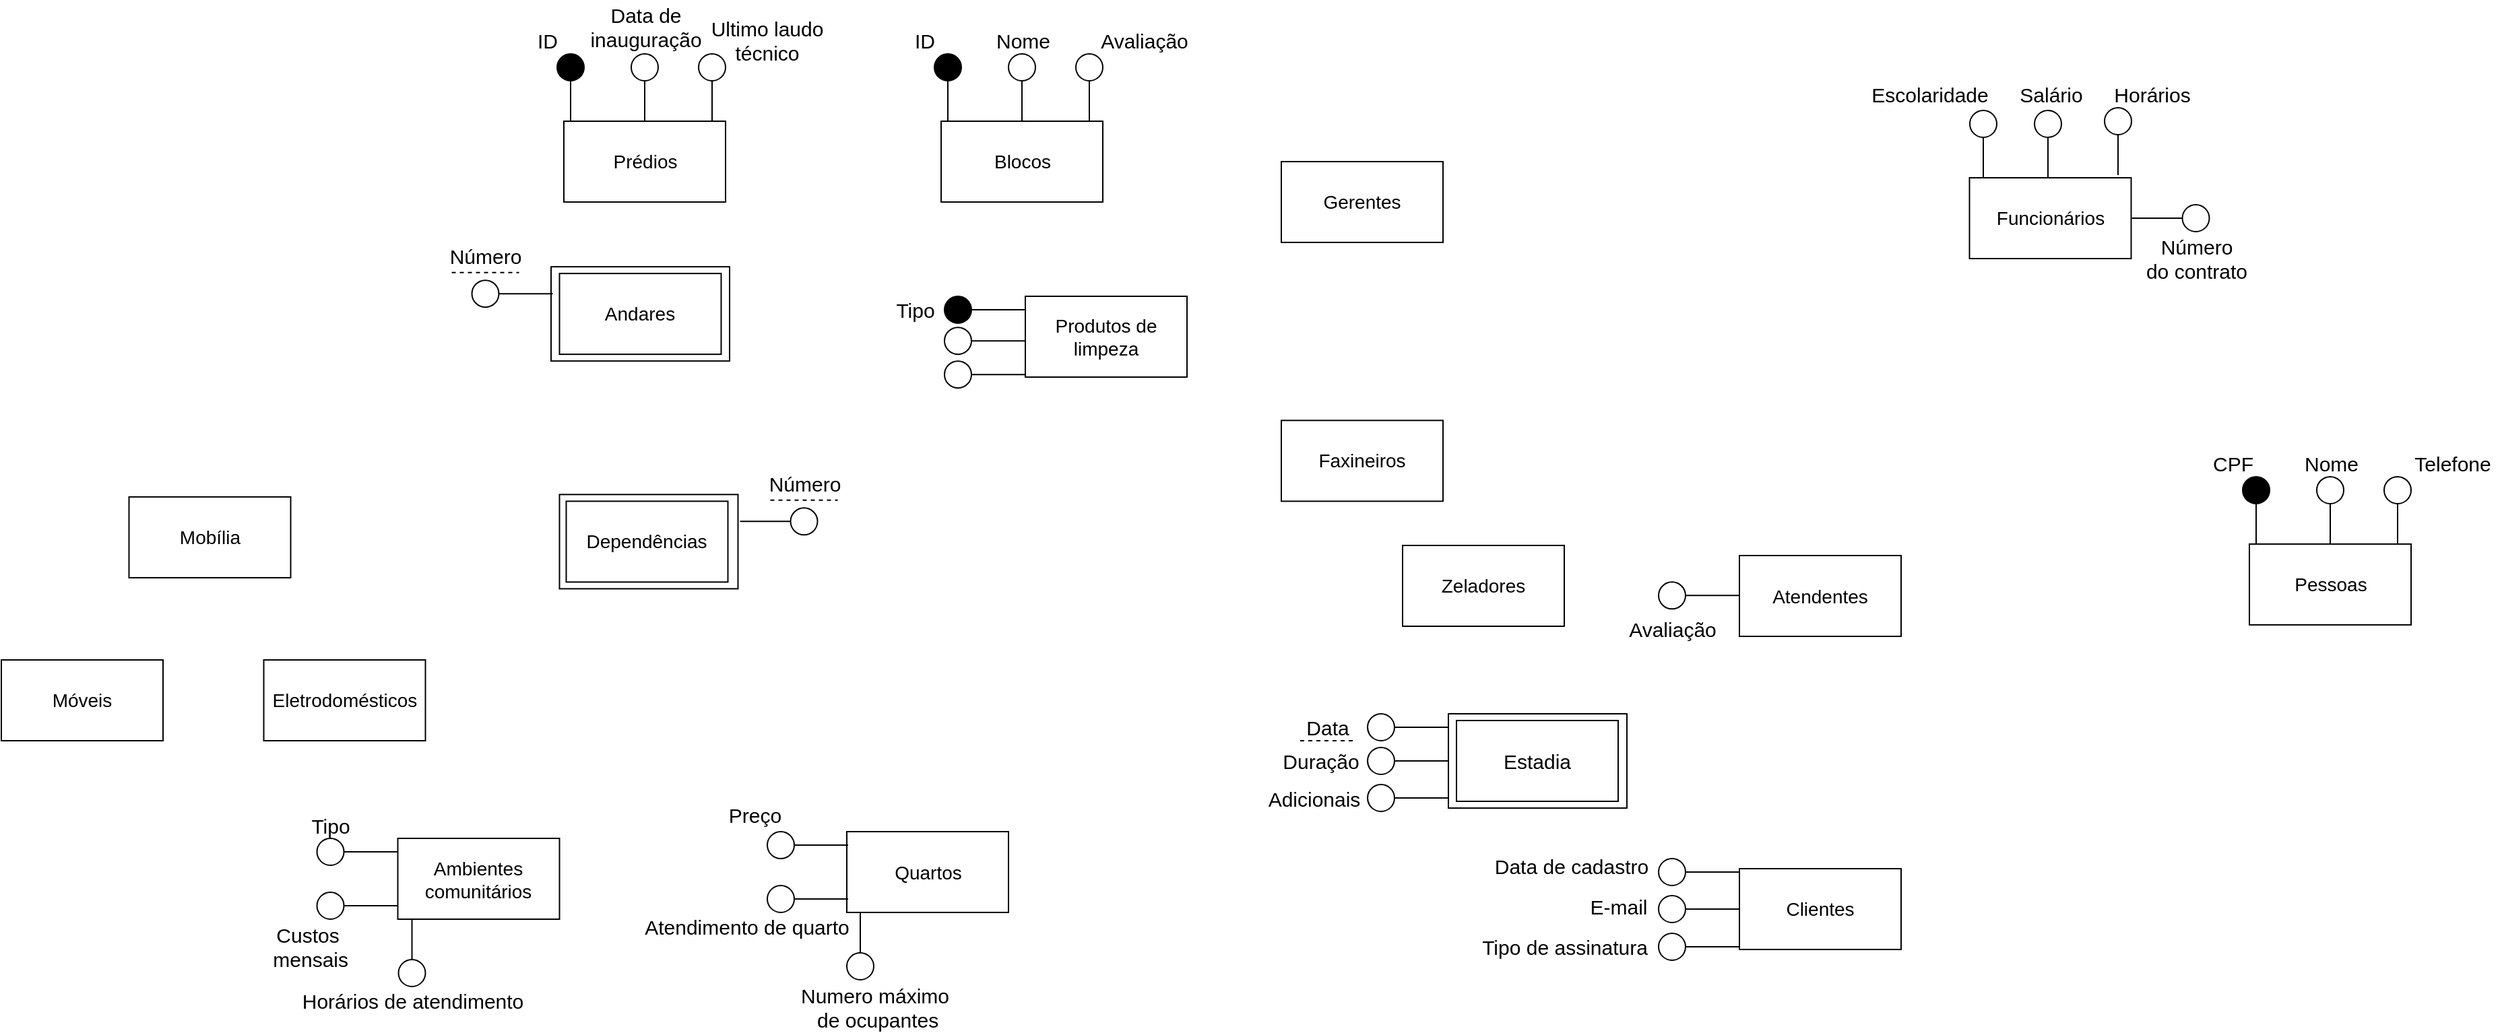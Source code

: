 <mxfile version="18.0.5"><diagram id="TtAJthmAI7a4WoSVyTAi" name="Page-1"><mxGraphModel dx="2903" dy="1154" grid="1" gridSize="10" guides="1" tooltips="1" connect="1" arrows="1" fold="1" page="1" pageScale="1" pageWidth="827" pageHeight="1169" math="0" shadow="0"><root><mxCell id="0"/><mxCell id="1" parent="0"/><mxCell id="aIBE9grC4f7ba_bSo_yw-176" value="" style="rounded=0;whiteSpace=wrap;html=1;labelBackgroundColor=#000000;fontSize=15;strokeColor=default;strokeWidth=1;fillColor=#FFFFFF;sketch=0;" vertex="1" parent="1"><mxGeometry x="524.0" y="710" width="132.5" height="70" as="geometry"/></mxCell><mxCell id="aIBE9grC4f7ba_bSo_yw-70" value="" style="rounded=0;whiteSpace=wrap;html=1;labelBackgroundColor=#000000;fontSize=15;strokeColor=default;strokeWidth=1;fillColor=#FFFFFF;sketch=0;" vertex="1" parent="1"><mxGeometry x="-135.75" y="547.18" width="132.5" height="70" as="geometry"/></mxCell><mxCell id="aIBE9grC4f7ba_bSo_yw-56" value="" style="rounded=0;whiteSpace=wrap;html=1;labelBackgroundColor=#000000;fontSize=15;strokeColor=default;strokeWidth=1;fillColor=#FFFFFF;sketch=0;" vertex="1" parent="1"><mxGeometry x="-142" y="378.07" width="132.5" height="70" as="geometry"/></mxCell><mxCell id="aIBE9grC4f7ba_bSo_yw-1" value="Blocos" style="rounded=0;whiteSpace=wrap;html=1;fontSize=14;" vertex="1" parent="1"><mxGeometry x="147.5" y="270" width="120" height="60" as="geometry"/></mxCell><mxCell id="aIBE9grC4f7ba_bSo_yw-3" value="Prédios" style="rounded=0;whiteSpace=wrap;html=1;fontSize=14;" vertex="1" parent="1"><mxGeometry x="-132.5" y="270" width="120" height="60" as="geometry"/></mxCell><mxCell id="aIBE9grC4f7ba_bSo_yw-4" value="Andares" style="rounded=0;whiteSpace=wrap;html=1;fontSize=14;" vertex="1" parent="1"><mxGeometry x="-135.75" y="383.07" width="120" height="60" as="geometry"/></mxCell><mxCell id="aIBE9grC4f7ba_bSo_yw-5" value="Dependências" style="rounded=0;whiteSpace=wrap;html=1;fontSize=14;" vertex="1" parent="1"><mxGeometry x="-130.75" y="552.18" width="120" height="60" as="geometry"/></mxCell><mxCell id="aIBE9grC4f7ba_bSo_yw-6" value="Quartos" style="rounded=0;whiteSpace=wrap;html=1;fontSize=14;" vertex="1" parent="1"><mxGeometry x="77.5" y="797.5" width="120" height="60" as="geometry"/></mxCell><mxCell id="aIBE9grC4f7ba_bSo_yw-7" value="Ambientes comunitários" style="rounded=0;whiteSpace=wrap;html=1;fontSize=14;" vertex="1" parent="1"><mxGeometry x="-255.75" y="802.5" width="120" height="60" as="geometry"/></mxCell><mxCell id="aIBE9grC4f7ba_bSo_yw-8" value="Funcionários" style="rounded=0;whiteSpace=wrap;html=1;fontSize=14;" vertex="1" parent="1"><mxGeometry x="910.75" y="312" width="120" height="60" as="geometry"/></mxCell><mxCell id="aIBE9grC4f7ba_bSo_yw-9" value="Zeladores" style="rounded=0;whiteSpace=wrap;html=1;fontSize=14;" vertex="1" parent="1"><mxGeometry x="490" y="585" width="120" height="60" as="geometry"/></mxCell><mxCell id="aIBE9grC4f7ba_bSo_yw-10" value="Atendentes" style="rounded=0;whiteSpace=wrap;html=1;fontSize=14;" vertex="1" parent="1"><mxGeometry x="740" y="592.5" width="120" height="60" as="geometry"/></mxCell><mxCell id="aIBE9grC4f7ba_bSo_yw-11" value="Faxineiros" style="rounded=0;whiteSpace=wrap;html=1;fontSize=14;" vertex="1" parent="1"><mxGeometry x="400" y="492.18" width="120" height="60" as="geometry"/></mxCell><mxCell id="aIBE9grC4f7ba_bSo_yw-12" value="Gerentes" style="rounded=0;whiteSpace=wrap;html=1;fontSize=14;" vertex="1" parent="1"><mxGeometry x="400" y="300.0" width="120" height="60" as="geometry"/></mxCell><mxCell id="aIBE9grC4f7ba_bSo_yw-13" value="Mobília" style="rounded=0;whiteSpace=wrap;html=1;fontSize=14;" vertex="1" parent="1"><mxGeometry x="-455.25" y="548.97" width="120" height="60" as="geometry"/></mxCell><mxCell id="aIBE9grC4f7ba_bSo_yw-14" value="Móveis" style="rounded=0;whiteSpace=wrap;html=1;fontSize=14;" vertex="1" parent="1"><mxGeometry x="-550" y="670" width="120" height="60" as="geometry"/></mxCell><mxCell id="aIBE9grC4f7ba_bSo_yw-15" value="Eletrodomésticos" style="rounded=0;whiteSpace=wrap;html=1;fontSize=14;" vertex="1" parent="1"><mxGeometry x="-355.25" y="670" width="120" height="60" as="geometry"/></mxCell><mxCell id="aIBE9grC4f7ba_bSo_yw-18" value="Clientes" style="rounded=0;whiteSpace=wrap;html=1;fontSize=14;" vertex="1" parent="1"><mxGeometry x="740" y="825" width="120" height="60" as="geometry"/></mxCell><mxCell id="aIBE9grC4f7ba_bSo_yw-20" value="Produtos de limpeza" style="rounded=0;whiteSpace=wrap;html=1;fontSize=14;" vertex="1" parent="1"><mxGeometry x="210" y="400.0" width="120" height="60" as="geometry"/></mxCell><mxCell id="aIBE9grC4f7ba_bSo_yw-28" value="" style="ellipse;whiteSpace=wrap;html=1;aspect=fixed;fontSize=15;fillColor=#000000;" vertex="1" parent="1"><mxGeometry x="142.5" y="220" width="20" height="20" as="geometry"/></mxCell><mxCell id="aIBE9grC4f7ba_bSo_yw-29" value="" style="endArrow=none;html=1;rounded=0;fontSize=15;entryX=0.5;entryY=1;entryDx=0;entryDy=0;" edge="1" target="aIBE9grC4f7ba_bSo_yw-28" parent="1"><mxGeometry width="50" height="50" relative="1" as="geometry"><mxPoint x="152.5" y="270" as="sourcePoint"/><mxPoint x="192.5" y="250" as="targetPoint"/></mxGeometry></mxCell><mxCell id="aIBE9grC4f7ba_bSo_yw-31" value="" style="ellipse;whiteSpace=wrap;html=1;aspect=fixed;fontSize=15;" vertex="1" parent="1"><mxGeometry x="197.5" y="220" width="20" height="20" as="geometry"/></mxCell><mxCell id="aIBE9grC4f7ba_bSo_yw-32" value="" style="endArrow=none;html=1;rounded=0;fontSize=15;entryX=0.5;entryY=1;entryDx=0;entryDy=0;" edge="1" target="aIBE9grC4f7ba_bSo_yw-31" parent="1"><mxGeometry width="50" height="50" relative="1" as="geometry"><mxPoint x="207.5" y="270" as="sourcePoint"/><mxPoint x="247.5" y="250" as="targetPoint"/></mxGeometry></mxCell><mxCell id="aIBE9grC4f7ba_bSo_yw-33" value="ID" style="text;html=1;align=center;verticalAlign=middle;resizable=0;points=[];autosize=1;strokeColor=none;fillColor=none;fontSize=15;" vertex="1" parent="1"><mxGeometry x="120" y="200" width="30" height="20" as="geometry"/></mxCell><mxCell id="aIBE9grC4f7ba_bSo_yw-34" value="Nome" style="text;html=1;align=center;verticalAlign=middle;resizable=0;points=[];autosize=1;strokeColor=none;fillColor=none;fontSize=15;" vertex="1" parent="1"><mxGeometry x="177.5" y="200" width="60" height="20" as="geometry"/></mxCell><mxCell id="aIBE9grC4f7ba_bSo_yw-35" value="" style="ellipse;whiteSpace=wrap;html=1;aspect=fixed;fontSize=15;" vertex="1" parent="1"><mxGeometry x="247.5" y="220" width="20" height="20" as="geometry"/></mxCell><mxCell id="aIBE9grC4f7ba_bSo_yw-36" value="" style="endArrow=none;html=1;rounded=0;fontSize=15;entryX=0.5;entryY=1;entryDx=0;entryDy=0;" edge="1" target="aIBE9grC4f7ba_bSo_yw-35" parent="1"><mxGeometry width="50" height="50" relative="1" as="geometry"><mxPoint x="257.5" y="270" as="sourcePoint"/><mxPoint x="297.5" y="250" as="targetPoint"/></mxGeometry></mxCell><mxCell id="aIBE9grC4f7ba_bSo_yw-39" value="Avaliação" style="text;html=1;align=center;verticalAlign=middle;resizable=0;points=[];autosize=1;strokeColor=none;fillColor=none;fontSize=15;" vertex="1" parent="1"><mxGeometry x="257.5" y="200" width="80" height="20" as="geometry"/></mxCell><mxCell id="aIBE9grC4f7ba_bSo_yw-40" value="" style="ellipse;whiteSpace=wrap;html=1;aspect=fixed;fontSize=15;fillColor=#000000;" vertex="1" parent="1"><mxGeometry x="-137.5" y="220" width="20" height="20" as="geometry"/></mxCell><mxCell id="aIBE9grC4f7ba_bSo_yw-41" value="" style="endArrow=none;html=1;rounded=0;fontSize=15;entryX=0.5;entryY=1;entryDx=0;entryDy=0;" edge="1" target="aIBE9grC4f7ba_bSo_yw-40" parent="1"><mxGeometry width="50" height="50" relative="1" as="geometry"><mxPoint x="-127.5" y="270" as="sourcePoint"/><mxPoint x="-87.5" y="250" as="targetPoint"/></mxGeometry></mxCell><mxCell id="aIBE9grC4f7ba_bSo_yw-42" value="ID" style="text;html=1;align=center;verticalAlign=middle;resizable=0;points=[];autosize=1;strokeColor=none;fillColor=none;fontSize=15;" vertex="1" parent="1"><mxGeometry x="-160" y="200" width="30" height="20" as="geometry"/></mxCell><mxCell id="aIBE9grC4f7ba_bSo_yw-43" value="" style="ellipse;whiteSpace=wrap;html=1;aspect=fixed;fontSize=15;" vertex="1" parent="1"><mxGeometry x="-82.5" y="220" width="20" height="20" as="geometry"/></mxCell><mxCell id="aIBE9grC4f7ba_bSo_yw-44" value="" style="endArrow=none;html=1;rounded=0;fontSize=15;entryX=0.5;entryY=1;entryDx=0;entryDy=0;" edge="1" target="aIBE9grC4f7ba_bSo_yw-43" parent="1"><mxGeometry width="50" height="50" relative="1" as="geometry"><mxPoint x="-72.5" y="270" as="sourcePoint"/><mxPoint x="-32.5" y="250" as="targetPoint"/></mxGeometry></mxCell><mxCell id="aIBE9grC4f7ba_bSo_yw-45" value="&lt;div&gt;Data de &lt;br&gt;&lt;/div&gt;&lt;div&gt;inauguração&lt;/div&gt;" style="text;html=1;align=center;verticalAlign=middle;resizable=0;points=[];autosize=1;strokeColor=none;fillColor=none;fontSize=15;" vertex="1" parent="1"><mxGeometry x="-122.5" y="180" width="100" height="40" as="geometry"/></mxCell><mxCell id="aIBE9grC4f7ba_bSo_yw-46" value="" style="ellipse;whiteSpace=wrap;html=1;aspect=fixed;fontSize=15;" vertex="1" parent="1"><mxGeometry x="-32.5" y="220" width="20" height="20" as="geometry"/></mxCell><mxCell id="aIBE9grC4f7ba_bSo_yw-47" value="" style="endArrow=none;html=1;rounded=0;fontSize=15;entryX=0.5;entryY=1;entryDx=0;entryDy=0;" edge="1" target="aIBE9grC4f7ba_bSo_yw-46" parent="1"><mxGeometry width="50" height="50" relative="1" as="geometry"><mxPoint x="-22.5" y="270" as="sourcePoint"/><mxPoint x="17.5" y="250" as="targetPoint"/></mxGeometry></mxCell><mxCell id="aIBE9grC4f7ba_bSo_yw-48" value="&lt;div&gt;Ultimo laudo &lt;br&gt;&lt;/div&gt;&lt;div&gt;técnico&lt;/div&gt;" style="text;html=1;align=center;verticalAlign=middle;resizable=0;points=[];autosize=1;strokeColor=none;fillColor=none;fontSize=15;" vertex="1" parent="1"><mxGeometry x="-32.5" y="190" width="100" height="40" as="geometry"/></mxCell><mxCell id="aIBE9grC4f7ba_bSo_yw-51" value="Número" style="text;html=1;align=center;verticalAlign=middle;resizable=0;points=[];autosize=1;strokeColor=none;fillColor=none;fontSize=15;dashed=1;strokeWidth=1;perimeterSpacing=0;" vertex="1" parent="1"><mxGeometry x="-225.75" y="360" width="70" height="20" as="geometry"/></mxCell><mxCell id="aIBE9grC4f7ba_bSo_yw-55" value="" style="endArrow=none;dashed=1;html=1;rounded=0;fontSize=15;" edge="1" parent="1"><mxGeometry width="50" height="50" relative="1" as="geometry"><mxPoint x="-215.75" y="382.38" as="sourcePoint"/><mxPoint x="-165.75" y="382.38" as="targetPoint"/></mxGeometry></mxCell><mxCell id="aIBE9grC4f7ba_bSo_yw-61" value="" style="endArrow=none;html=1;rounded=0;fontSize=15;" edge="1" parent="1"><mxGeometry relative="1" as="geometry"><mxPoint x="-180.75" y="398.07" as="sourcePoint"/><mxPoint x="-140.75" y="398.07" as="targetPoint"/></mxGeometry></mxCell><mxCell id="aIBE9grC4f7ba_bSo_yw-64" value="" style="ellipse;whiteSpace=wrap;html=1;aspect=fixed;fontSize=15;labelBackgroundColor=#000000;sketch=0;strokeColor=default;strokeWidth=1;fillColor=#FFFFFF;" vertex="1" parent="1"><mxGeometry x="-200.75" y="388.07" width="20" height="20" as="geometry"/></mxCell><mxCell id="aIBE9grC4f7ba_bSo_yw-71" value="Número" style="text;html=1;align=center;verticalAlign=middle;resizable=0;points=[];autosize=1;strokeColor=none;fillColor=none;fontSize=15;dashed=1;strokeWidth=1;perimeterSpacing=0;" vertex="1" parent="1"><mxGeometry x="10.75" y="528.97" width="70" height="20" as="geometry"/></mxCell><mxCell id="aIBE9grC4f7ba_bSo_yw-72" value="" style="endArrow=none;dashed=1;html=1;rounded=0;fontSize=15;" edge="1" parent="1"><mxGeometry width="50" height="50" relative="1" as="geometry"><mxPoint x="20.75" y="551.35" as="sourcePoint"/><mxPoint x="70.75" y="551.35" as="targetPoint"/></mxGeometry></mxCell><mxCell id="aIBE9grC4f7ba_bSo_yw-75" value="" style="endArrow=none;html=1;rounded=0;fontSize=15;" edge="1" parent="1"><mxGeometry relative="1" as="geometry"><mxPoint x="38.5" y="807.5" as="sourcePoint"/><mxPoint x="78.5" y="807.5" as="targetPoint"/></mxGeometry></mxCell><mxCell id="aIBE9grC4f7ba_bSo_yw-76" value="" style="ellipse;whiteSpace=wrap;html=1;aspect=fixed;fontSize=15;labelBackgroundColor=#000000;sketch=0;strokeColor=default;strokeWidth=1;fillColor=#FFFFFF;" vertex="1" parent="1"><mxGeometry x="18.5" y="797.5" width="20" height="20" as="geometry"/></mxCell><mxCell id="aIBE9grC4f7ba_bSo_yw-77" value="&lt;div&gt;Numero máximo&lt;/div&gt;&lt;div&gt;&amp;nbsp;de ocupantes&lt;/div&gt;" style="text;html=1;align=center;verticalAlign=middle;resizable=0;points=[];autosize=1;strokeColor=none;fillColor=none;fontSize=15;" vertex="1" parent="1"><mxGeometry x="32.5" y="907.5" width="130" height="40" as="geometry"/></mxCell><mxCell id="aIBE9grC4f7ba_bSo_yw-78" value="" style="endArrow=none;html=1;rounded=0;fontSize=15;" edge="1" parent="1"><mxGeometry relative="1" as="geometry"><mxPoint x="38.5" y="847.5" as="sourcePoint"/><mxPoint x="78.5" y="847.5" as="targetPoint"/></mxGeometry></mxCell><mxCell id="aIBE9grC4f7ba_bSo_yw-79" value="" style="ellipse;whiteSpace=wrap;html=1;aspect=fixed;fontSize=15;labelBackgroundColor=#000000;sketch=0;strokeColor=default;strokeWidth=1;fillColor=#FFFFFF;" vertex="1" parent="1"><mxGeometry x="18.5" y="837.5" width="20" height="20" as="geometry"/></mxCell><mxCell id="aIBE9grC4f7ba_bSo_yw-80" value="Preço" style="text;html=1;align=center;verticalAlign=middle;resizable=0;points=[];autosize=1;strokeColor=none;fillColor=none;fontSize=15;" vertex="1" parent="1"><mxGeometry x="-15.75" y="775" width="50" height="20" as="geometry"/></mxCell><mxCell id="aIBE9grC4f7ba_bSo_yw-81" value="" style="endArrow=none;html=1;rounded=0;fontSize=15;" edge="1" parent="1"><mxGeometry relative="1" as="geometry"><mxPoint x="-295.75" y="812.5" as="sourcePoint"/><mxPoint x="-255.75" y="812.5" as="targetPoint"/></mxGeometry></mxCell><mxCell id="aIBE9grC4f7ba_bSo_yw-82" value="" style="ellipse;whiteSpace=wrap;html=1;aspect=fixed;fontSize=15;labelBackgroundColor=#000000;sketch=0;strokeColor=default;strokeWidth=1;fillColor=#FFFFFF;" vertex="1" parent="1"><mxGeometry x="-315.75" y="802.5" width="20" height="20" as="geometry"/></mxCell><mxCell id="aIBE9grC4f7ba_bSo_yw-83" value="" style="endArrow=none;html=1;rounded=0;fontSize=15;" edge="1" parent="1"><mxGeometry relative="1" as="geometry"><mxPoint x="-295.75" y="852.5" as="sourcePoint"/><mxPoint x="-255.75" y="852.5" as="targetPoint"/></mxGeometry></mxCell><mxCell id="aIBE9grC4f7ba_bSo_yw-84" value="" style="ellipse;whiteSpace=wrap;html=1;aspect=fixed;fontSize=15;labelBackgroundColor=#000000;sketch=0;strokeColor=default;strokeWidth=1;fillColor=#FFFFFF;" vertex="1" parent="1"><mxGeometry x="-315.75" y="842.5" width="20" height="20" as="geometry"/></mxCell><mxCell id="aIBE9grC4f7ba_bSo_yw-85" value="Tipo" style="text;html=1;align=center;verticalAlign=middle;resizable=0;points=[];autosize=1;strokeColor=none;fillColor=none;fontSize=15;" vertex="1" parent="1"><mxGeometry x="-325.75" y="782.5" width="40" height="20" as="geometry"/></mxCell><mxCell id="aIBE9grC4f7ba_bSo_yw-86" value="&lt;div&gt;Custos&lt;/div&gt;&lt;div&gt;&amp;nbsp;mensais&lt;/div&gt;" style="text;html=1;align=center;verticalAlign=middle;resizable=0;points=[];autosize=1;strokeColor=none;fillColor=none;fontSize=15;" vertex="1" parent="1"><mxGeometry x="-363.25" y="862.5" width="80" height="40" as="geometry"/></mxCell><mxCell id="aIBE9grC4f7ba_bSo_yw-93" value="" style="ellipse;whiteSpace=wrap;html=1;aspect=fixed;fontSize=15;labelBackgroundColor=#000000;sketch=0;strokeColor=default;strokeWidth=1;fillColor=#FFFFFF;" vertex="1" parent="1"><mxGeometry x="77.5" y="887.5" width="20" height="20" as="geometry"/></mxCell><mxCell id="aIBE9grC4f7ba_bSo_yw-94" value="" style="endArrow=none;html=1;rounded=0;fontSize=15;entryX=0.5;entryY=1;entryDx=0;entryDy=0;exitX=0.5;exitY=0;exitDx=0;exitDy=0;" edge="1" source="aIBE9grC4f7ba_bSo_yw-93" parent="1"><mxGeometry width="50" height="50" relative="1" as="geometry"><mxPoint x="127.5" y="837.5" as="sourcePoint"/><mxPoint x="87.5" y="857.5" as="targetPoint"/></mxGeometry></mxCell><mxCell id="aIBE9grC4f7ba_bSo_yw-95" value="Atendimento de quarto" style="text;html=1;align=center;verticalAlign=middle;resizable=0;points=[];autosize=1;strokeColor=none;fillColor=none;fontSize=15;" vertex="1" parent="1"><mxGeometry x="-82.5" y="857.5" width="170" height="20" as="geometry"/></mxCell><mxCell id="aIBE9grC4f7ba_bSo_yw-96" value="" style="ellipse;whiteSpace=wrap;html=1;aspect=fixed;fontSize=15;labelBackgroundColor=#000000;sketch=0;strokeColor=default;strokeWidth=1;fillColor=#FFFFFF;" vertex="1" parent="1"><mxGeometry x="-255.25" y="892.5" width="20" height="20" as="geometry"/></mxCell><mxCell id="aIBE9grC4f7ba_bSo_yw-97" value="" style="endArrow=none;html=1;rounded=0;fontSize=15;entryX=0.5;entryY=1;entryDx=0;entryDy=0;exitX=0.5;exitY=0;exitDx=0;exitDy=0;" edge="1" source="aIBE9grC4f7ba_bSo_yw-96" parent="1"><mxGeometry width="50" height="50" relative="1" as="geometry"><mxPoint x="-205.25" y="842.5" as="sourcePoint"/><mxPoint x="-245.25" y="862.5" as="targetPoint"/></mxGeometry></mxCell><mxCell id="aIBE9grC4f7ba_bSo_yw-98" value="Horários de atendimento" style="text;html=1;align=center;verticalAlign=middle;resizable=0;points=[];autosize=1;strokeColor=none;fillColor=none;fontSize=15;" vertex="1" parent="1"><mxGeometry x="-335.25" y="912.5" width="180" height="20" as="geometry"/></mxCell><mxCell id="aIBE9grC4f7ba_bSo_yw-99" value="Pessoas" style="rounded=0;whiteSpace=wrap;html=1;fontSize=14;" vertex="1" parent="1"><mxGeometry x="1118.5" y="583.97" width="120" height="60" as="geometry"/></mxCell><mxCell id="aIBE9grC4f7ba_bSo_yw-100" value="" style="ellipse;whiteSpace=wrap;html=1;aspect=fixed;fontSize=15;fillColor=#000000;" vertex="1" parent="1"><mxGeometry x="1113.5" y="533.97" width="20" height="20" as="geometry"/></mxCell><mxCell id="aIBE9grC4f7ba_bSo_yw-101" value="" style="endArrow=none;html=1;rounded=0;fontSize=15;entryX=0.5;entryY=1;entryDx=0;entryDy=0;" edge="1" parent="1" target="aIBE9grC4f7ba_bSo_yw-100"><mxGeometry width="50" height="50" relative="1" as="geometry"><mxPoint x="1123.5" y="583.97" as="sourcePoint"/><mxPoint x="1163.5" y="563.97" as="targetPoint"/></mxGeometry></mxCell><mxCell id="aIBE9grC4f7ba_bSo_yw-102" value="" style="ellipse;whiteSpace=wrap;html=1;aspect=fixed;fontSize=15;" vertex="1" parent="1"><mxGeometry x="1168.5" y="533.97" width="20" height="20" as="geometry"/></mxCell><mxCell id="aIBE9grC4f7ba_bSo_yw-103" value="" style="endArrow=none;html=1;rounded=0;fontSize=15;entryX=0.5;entryY=1;entryDx=0;entryDy=0;" edge="1" parent="1" target="aIBE9grC4f7ba_bSo_yw-102"><mxGeometry width="50" height="50" relative="1" as="geometry"><mxPoint x="1178.5" y="583.97" as="sourcePoint"/><mxPoint x="1218.5" y="563.97" as="targetPoint"/></mxGeometry></mxCell><mxCell id="aIBE9grC4f7ba_bSo_yw-104" value="CPF" style="text;html=1;align=center;verticalAlign=middle;resizable=0;points=[];autosize=1;strokeColor=none;fillColor=none;fontSize=15;" vertex="1" parent="1"><mxGeometry x="1081" y="513.97" width="50" height="20" as="geometry"/></mxCell><mxCell id="aIBE9grC4f7ba_bSo_yw-105" value="Nome" style="text;html=1;align=center;verticalAlign=middle;resizable=0;points=[];autosize=1;strokeColor=none;fillColor=none;fontSize=15;" vertex="1" parent="1"><mxGeometry x="1148.5" y="513.97" width="60" height="20" as="geometry"/></mxCell><mxCell id="aIBE9grC4f7ba_bSo_yw-106" value="" style="ellipse;whiteSpace=wrap;html=1;aspect=fixed;fontSize=15;" vertex="1" parent="1"><mxGeometry x="1218.5" y="533.97" width="20" height="20" as="geometry"/></mxCell><mxCell id="aIBE9grC4f7ba_bSo_yw-107" value="" style="endArrow=none;html=1;rounded=0;fontSize=15;entryX=0.5;entryY=1;entryDx=0;entryDy=0;" edge="1" parent="1" target="aIBE9grC4f7ba_bSo_yw-106"><mxGeometry width="50" height="50" relative="1" as="geometry"><mxPoint x="1228.5" y="583.97" as="sourcePoint"/><mxPoint x="1268.5" y="563.97" as="targetPoint"/></mxGeometry></mxCell><mxCell id="aIBE9grC4f7ba_bSo_yw-108" value="Telefone" style="text;html=1;align=center;verticalAlign=middle;resizable=0;points=[];autosize=1;strokeColor=none;fillColor=none;fontSize=15;" vertex="1" parent="1"><mxGeometry x="1233.5" y="513.97" width="70" height="20" as="geometry"/></mxCell><mxCell id="aIBE9grC4f7ba_bSo_yw-121" value="Escolaridade" style="text;html=1;align=center;verticalAlign=middle;resizable=0;points=[];autosize=1;strokeColor=none;fillColor=none;fontSize=15;" vertex="1" parent="1"><mxGeometry x="831" y="240" width="100" height="20" as="geometry"/></mxCell><mxCell id="aIBE9grC4f7ba_bSo_yw-122" value="Salário" style="text;html=1;align=center;verticalAlign=middle;resizable=0;points=[];autosize=1;strokeColor=none;fillColor=none;fontSize=15;" vertex="1" parent="1"><mxGeometry x="940.75" y="240.07" width="60" height="20" as="geometry"/></mxCell><mxCell id="aIBE9grC4f7ba_bSo_yw-123" value="Horários" style="text;html=1;align=center;verticalAlign=middle;resizable=0;points=[];autosize=1;strokeColor=none;fillColor=none;fontSize=15;" vertex="1" parent="1"><mxGeometry x="1011" y="240" width="70" height="20" as="geometry"/></mxCell><mxCell id="aIBE9grC4f7ba_bSo_yw-124" value="" style="endArrow=none;html=1;rounded=0;fontSize=15;" edge="1" parent="1"><mxGeometry relative="1" as="geometry"><mxPoint x="1031.25" y="342" as="sourcePoint"/><mxPoint x="1071.25" y="342" as="targetPoint"/></mxGeometry></mxCell><mxCell id="aIBE9grC4f7ba_bSo_yw-125" value="" style="ellipse;whiteSpace=wrap;html=1;aspect=fixed;fontSize=15;labelBackgroundColor=#000000;sketch=0;strokeColor=default;strokeWidth=1;fillColor=#FFFFFF;" vertex="1" parent="1"><mxGeometry x="1068.75" y="332" width="20" height="20" as="geometry"/></mxCell><mxCell id="aIBE9grC4f7ba_bSo_yw-126" value="&lt;div&gt;Número &lt;br&gt;&lt;/div&gt;&lt;div&gt;do contrato&lt;/div&gt;" style="text;html=1;align=center;verticalAlign=middle;resizable=0;points=[];autosize=1;strokeColor=none;fillColor=none;fontSize=15;" vertex="1" parent="1"><mxGeometry x="1033.75" y="352" width="90" height="40" as="geometry"/></mxCell><mxCell id="aIBE9grC4f7ba_bSo_yw-127" value="Estadia" style="rounded=0;whiteSpace=wrap;html=1;labelBackgroundColor=#FFFFFF;sketch=0;fontSize=15;strokeColor=default;strokeWidth=1;fillColor=#FFFFFF;" vertex="1" parent="1"><mxGeometry x="530" y="715" width="120" height="60" as="geometry"/></mxCell><mxCell id="aIBE9grC4f7ba_bSo_yw-132" value="" style="endArrow=none;html=1;rounded=0;fontSize=15;" edge="1" parent="1"><mxGeometry relative="1" as="geometry"><mxPoint x="-1.75" y="567.18" as="sourcePoint"/><mxPoint x="38.25" y="567.18" as="targetPoint"/></mxGeometry></mxCell><mxCell id="aIBE9grC4f7ba_bSo_yw-133" value="" style="ellipse;whiteSpace=wrap;html=1;aspect=fixed;fontSize=15;labelBackgroundColor=#000000;sketch=0;strokeColor=default;strokeWidth=1;fillColor=#FFFFFF;" vertex="1" parent="1"><mxGeometry x="35.75" y="557.18" width="20" height="20" as="geometry"/></mxCell><mxCell id="aIBE9grC4f7ba_bSo_yw-134" value="Data de cadastro" style="text;html=1;align=center;verticalAlign=middle;resizable=0;points=[];autosize=1;strokeColor=none;fillColor=none;fontSize=15;" vertex="1" parent="1"><mxGeometry x="550" y="812.5" width="130" height="20" as="geometry"/></mxCell><mxCell id="aIBE9grC4f7ba_bSo_yw-143" value="Tipo de assinatura" style="text;html=1;align=center;verticalAlign=middle;resizable=0;points=[];autosize=1;strokeColor=none;fillColor=none;fontSize=15;" vertex="1" parent="1"><mxGeometry x="540" y="872.5" width="140" height="20" as="geometry"/></mxCell><mxCell id="aIBE9grC4f7ba_bSo_yw-144" value="E-mail" style="text;html=1;align=center;verticalAlign=middle;resizable=0;points=[];autosize=1;strokeColor=none;fillColor=none;fontSize=15;" vertex="1" parent="1"><mxGeometry x="620" y="842.5" width="60" height="20" as="geometry"/></mxCell><mxCell id="aIBE9grC4f7ba_bSo_yw-145" value="" style="endArrow=none;html=1;rounded=0;fontSize=15;" edge="1" parent="1"><mxGeometry relative="1" as="geometry"><mxPoint x="700.0" y="622.18" as="sourcePoint"/><mxPoint x="740.0" y="622.18" as="targetPoint"/></mxGeometry></mxCell><mxCell id="aIBE9grC4f7ba_bSo_yw-146" value="" style="ellipse;whiteSpace=wrap;html=1;aspect=fixed;fontSize=15;labelBackgroundColor=#000000;sketch=0;strokeColor=default;strokeWidth=1;fillColor=#FFFFFF;" vertex="1" parent="1"><mxGeometry x="680" y="612.18" width="20" height="20" as="geometry"/></mxCell><mxCell id="aIBE9grC4f7ba_bSo_yw-147" value="Avaliação" style="text;html=1;align=center;verticalAlign=middle;resizable=0;points=[];autosize=1;strokeColor=none;fillColor=none;fontSize=15;" vertex="1" parent="1"><mxGeometry x="650" y="637.18" width="80" height="20" as="geometry"/></mxCell><mxCell id="aIBE9grC4f7ba_bSo_yw-149" value="" style="ellipse;whiteSpace=wrap;html=1;aspect=fixed;fontSize=15;labelBackgroundColor=#000000;sketch=0;strokeColor=default;strokeWidth=1;fillColor=#FFFFFF;" vertex="1" parent="1"><mxGeometry x="1011.0" y="260" width="20" height="20" as="geometry"/></mxCell><mxCell id="aIBE9grC4f7ba_bSo_yw-150" value="" style="endArrow=none;html=1;rounded=0;fontSize=15;entryX=0.5;entryY=1;entryDx=0;entryDy=0;" edge="1" target="aIBE9grC4f7ba_bSo_yw-149" parent="1"><mxGeometry width="50" height="50" relative="1" as="geometry"><mxPoint x="1021" y="310" as="sourcePoint"/><mxPoint x="1061" y="290" as="targetPoint"/></mxGeometry></mxCell><mxCell id="aIBE9grC4f7ba_bSo_yw-151" value="" style="ellipse;whiteSpace=wrap;html=1;aspect=fixed;fontSize=15;labelBackgroundColor=#000000;sketch=0;strokeColor=default;strokeWidth=1;fillColor=#FFFFFF;" vertex="1" parent="1"><mxGeometry x="911.0" y="262" width="20" height="20" as="geometry"/></mxCell><mxCell id="aIBE9grC4f7ba_bSo_yw-152" value="" style="endArrow=none;html=1;rounded=0;fontSize=15;entryX=0.5;entryY=1;entryDx=0;entryDy=0;" edge="1" target="aIBE9grC4f7ba_bSo_yw-151" parent="1"><mxGeometry width="50" height="50" relative="1" as="geometry"><mxPoint x="921" y="312" as="sourcePoint"/><mxPoint x="961.0" y="292" as="targetPoint"/></mxGeometry></mxCell><mxCell id="aIBE9grC4f7ba_bSo_yw-153" value="" style="ellipse;whiteSpace=wrap;html=1;aspect=fixed;fontSize=15;labelBackgroundColor=#000000;sketch=0;strokeColor=default;strokeWidth=1;fillColor=#FFFFFF;" vertex="1" parent="1"><mxGeometry x="959.0" y="262" width="20" height="20" as="geometry"/></mxCell><mxCell id="aIBE9grC4f7ba_bSo_yw-154" value="" style="endArrow=none;html=1;rounded=0;fontSize=15;entryX=0.5;entryY=1;entryDx=0;entryDy=0;" edge="1" target="aIBE9grC4f7ba_bSo_yw-153" parent="1"><mxGeometry width="50" height="50" relative="1" as="geometry"><mxPoint x="969" y="312" as="sourcePoint"/><mxPoint x="1009.0" y="292" as="targetPoint"/></mxGeometry></mxCell><mxCell id="aIBE9grC4f7ba_bSo_yw-157" value="" style="endArrow=none;html=1;rounded=0;fontSize=15;" edge="1" parent="1"><mxGeometry relative="1" as="geometry"><mxPoint x="484.0" y="772.5" as="sourcePoint"/><mxPoint x="524.0" y="772.5" as="targetPoint"/></mxGeometry></mxCell><mxCell id="aIBE9grC4f7ba_bSo_yw-158" value="" style="ellipse;whiteSpace=wrap;html=1;aspect=fixed;fontSize=15;labelBackgroundColor=#000000;sketch=0;strokeColor=default;strokeWidth=1;fillColor=#FFFFFF;" vertex="1" parent="1"><mxGeometry x="464" y="762.5" width="20" height="20" as="geometry"/></mxCell><mxCell id="aIBE9grC4f7ba_bSo_yw-159" value="" style="endArrow=none;html=1;rounded=0;fontSize=15;" edge="1" parent="1"><mxGeometry relative="1" as="geometry"><mxPoint x="484.0" y="745" as="sourcePoint"/><mxPoint x="524.0" y="745" as="targetPoint"/></mxGeometry></mxCell><mxCell id="aIBE9grC4f7ba_bSo_yw-160" value="" style="ellipse;whiteSpace=wrap;html=1;aspect=fixed;fontSize=15;labelBackgroundColor=#000000;sketch=0;strokeColor=default;strokeWidth=1;fillColor=#FFFFFF;" vertex="1" parent="1"><mxGeometry x="464" y="735" width="20" height="20" as="geometry"/></mxCell><mxCell id="aIBE9grC4f7ba_bSo_yw-163" value="" style="endArrow=none;html=1;rounded=0;fontSize=15;" edge="1" parent="1"><mxGeometry relative="1" as="geometry"><mxPoint x="484.0" y="720" as="sourcePoint"/><mxPoint x="524.0" y="720" as="targetPoint"/></mxGeometry></mxCell><mxCell id="aIBE9grC4f7ba_bSo_yw-164" value="" style="ellipse;whiteSpace=wrap;html=1;aspect=fixed;fontSize=15;labelBackgroundColor=#000000;sketch=0;strokeColor=default;strokeWidth=1;fillColor=#FFFFFF;" vertex="1" parent="1"><mxGeometry x="464" y="710" width="20" height="20" as="geometry"/></mxCell><mxCell id="aIBE9grC4f7ba_bSo_yw-165" value="Data" style="text;html=1;align=center;verticalAlign=middle;resizable=0;points=[];autosize=1;strokeColor=none;fillColor=none;fontSize=15;" vertex="1" parent="1"><mxGeometry x="409" y="710" width="50" height="20" as="geometry"/></mxCell><mxCell id="aIBE9grC4f7ba_bSo_yw-166" value="Duração" style="text;html=1;align=center;verticalAlign=middle;resizable=0;points=[];autosize=1;strokeColor=none;fillColor=none;fontSize=15;" vertex="1" parent="1"><mxGeometry x="394" y="735" width="70" height="20" as="geometry"/></mxCell><mxCell id="aIBE9grC4f7ba_bSo_yw-167" value="Adicionais" style="text;html=1;align=center;verticalAlign=middle;resizable=0;points=[];autosize=1;strokeColor=none;fillColor=none;fontSize=15;" vertex="1" parent="1"><mxGeometry x="384" y="762.5" width="80" height="20" as="geometry"/></mxCell><mxCell id="aIBE9grC4f7ba_bSo_yw-168" value="" style="endArrow=none;html=1;rounded=0;fontSize=15;" edge="1" parent="1"><mxGeometry relative="1" as="geometry"><mxPoint x="170.0" y="410" as="sourcePoint"/><mxPoint x="210.0" y="410" as="targetPoint"/></mxGeometry></mxCell><mxCell id="aIBE9grC4f7ba_bSo_yw-169" value="" style="ellipse;whiteSpace=wrap;html=1;aspect=fixed;fontSize=15;labelBackgroundColor=#000000;sketch=0;strokeColor=default;strokeWidth=1;fillColor=#000000;" vertex="1" parent="1"><mxGeometry x="150" y="400" width="20" height="20" as="geometry"/></mxCell><mxCell id="aIBE9grC4f7ba_bSo_yw-170" value="" style="endArrow=none;html=1;rounded=0;fontSize=15;" edge="1" parent="1"><mxGeometry relative="1" as="geometry"><mxPoint x="170.0" y="458.07" as="sourcePoint"/><mxPoint x="210.0" y="458.07" as="targetPoint"/></mxGeometry></mxCell><mxCell id="aIBE9grC4f7ba_bSo_yw-171" value="" style="ellipse;whiteSpace=wrap;html=1;aspect=fixed;fontSize=15;labelBackgroundColor=#000000;sketch=0;strokeColor=default;strokeWidth=1;fillColor=#FFFFFF;" vertex="1" parent="1"><mxGeometry x="150" y="448.07" width="20" height="20" as="geometry"/></mxCell><mxCell id="aIBE9grC4f7ba_bSo_yw-172" value="" style="endArrow=none;html=1;rounded=0;fontSize=15;" edge="1" parent="1"><mxGeometry relative="1" as="geometry"><mxPoint x="170.0" y="433.07" as="sourcePoint"/><mxPoint x="210.0" y="433.07" as="targetPoint"/></mxGeometry></mxCell><mxCell id="aIBE9grC4f7ba_bSo_yw-173" value="" style="ellipse;whiteSpace=wrap;html=1;aspect=fixed;fontSize=15;labelBackgroundColor=#000000;sketch=0;strokeColor=default;strokeWidth=1;fillColor=#FFFFFF;" vertex="1" parent="1"><mxGeometry x="150" y="423.07" width="20" height="20" as="geometry"/></mxCell><mxCell id="aIBE9grC4f7ba_bSo_yw-174" value="Tipo" style="text;html=1;align=center;verticalAlign=middle;resizable=0;points=[];autosize=1;strokeColor=none;fillColor=none;fontSize=15;" vertex="1" parent="1"><mxGeometry x="107.5" y="400" width="40" height="20" as="geometry"/></mxCell><mxCell id="aIBE9grC4f7ba_bSo_yw-175" value="" style="endArrow=none;dashed=1;html=1;rounded=0;fontSize=15;" edge="1" parent="1"><mxGeometry width="50" height="50" relative="1" as="geometry"><mxPoint x="414" y="730" as="sourcePoint"/><mxPoint x="454.0" y="730" as="targetPoint"/></mxGeometry></mxCell><mxCell id="aIBE9grC4f7ba_bSo_yw-177" value="" style="endArrow=none;html=1;rounded=0;fontSize=15;" edge="1" parent="1"><mxGeometry relative="1" as="geometry"><mxPoint x="700.0" y="855" as="sourcePoint"/><mxPoint x="740.0" y="855" as="targetPoint"/></mxGeometry></mxCell><mxCell id="aIBE9grC4f7ba_bSo_yw-178" value="" style="ellipse;whiteSpace=wrap;html=1;aspect=fixed;fontSize=15;labelBackgroundColor=#000000;sketch=0;strokeColor=default;strokeWidth=1;fillColor=#FFFFFF;" vertex="1" parent="1"><mxGeometry x="680" y="845" width="20" height="20" as="geometry"/></mxCell><mxCell id="aIBE9grC4f7ba_bSo_yw-179" value="" style="endArrow=none;html=1;rounded=0;fontSize=15;" edge="1" parent="1"><mxGeometry relative="1" as="geometry"><mxPoint x="700.0" y="827.5" as="sourcePoint"/><mxPoint x="740.0" y="827.5" as="targetPoint"/></mxGeometry></mxCell><mxCell id="aIBE9grC4f7ba_bSo_yw-180" value="" style="ellipse;whiteSpace=wrap;html=1;aspect=fixed;fontSize=15;labelBackgroundColor=#000000;sketch=0;strokeColor=default;strokeWidth=1;fillColor=#FFFFFF;" vertex="1" parent="1"><mxGeometry x="680" y="817.5" width="20" height="20" as="geometry"/></mxCell><mxCell id="aIBE9grC4f7ba_bSo_yw-181" value="" style="endArrow=none;html=1;rounded=0;fontSize=15;" edge="1" parent="1"><mxGeometry relative="1" as="geometry"><mxPoint x="700.0" y="883" as="sourcePoint"/><mxPoint x="740.0" y="883" as="targetPoint"/></mxGeometry></mxCell><mxCell id="aIBE9grC4f7ba_bSo_yw-182" value="" style="ellipse;whiteSpace=wrap;html=1;aspect=fixed;fontSize=15;labelBackgroundColor=#000000;sketch=0;strokeColor=default;strokeWidth=1;fillColor=#FFFFFF;" vertex="1" parent="1"><mxGeometry x="680" y="873" width="20" height="20" as="geometry"/></mxCell></root></mxGraphModel></diagram></mxfile>
